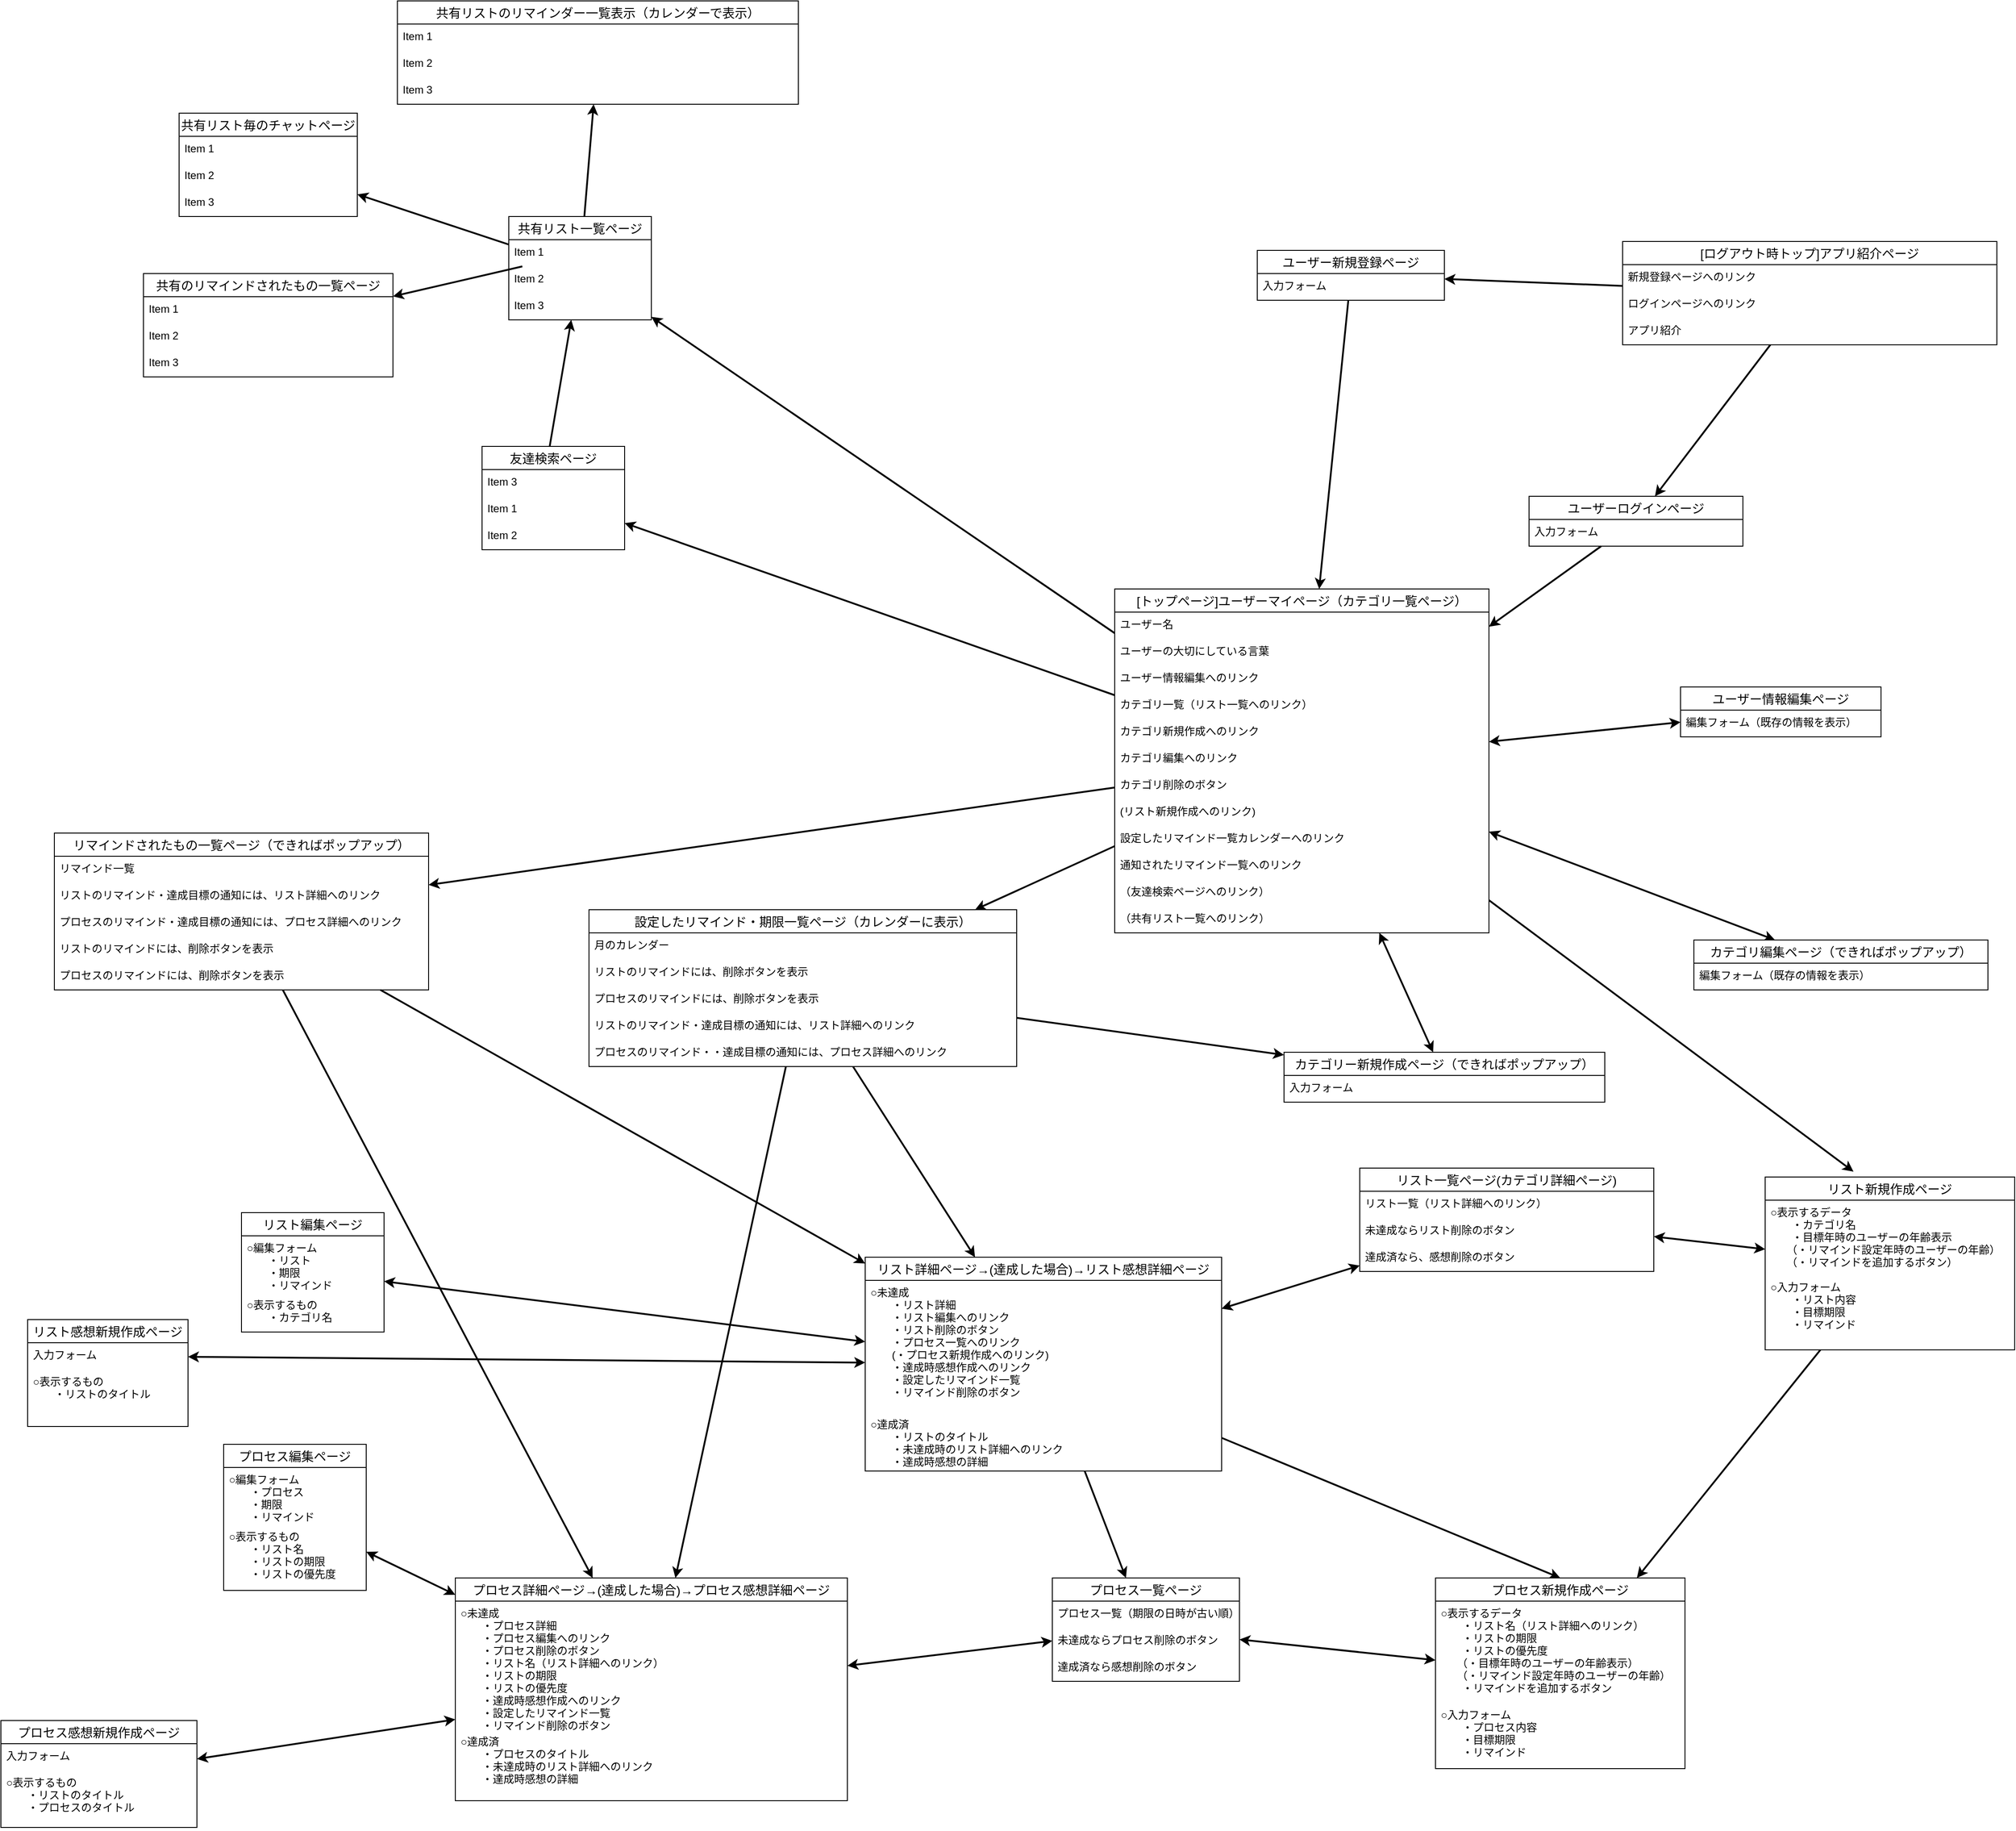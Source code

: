 <mxfile>
    <diagram id="_kTOnReYNGVpNl180QKw" name="ページ1">
        <mxGraphModel dx="2727" dy="3839" grid="1" gridSize="10" guides="1" tooltips="1" connect="1" arrows="1" fold="1" page="1" pageScale="1" pageWidth="827" pageHeight="1169" math="0" shadow="0">
            <root>
                <mxCell id="0"/>
                <mxCell id="1" parent="0"/>
                <mxCell id="183" style="edgeStyle=none;rounded=0;orthogonalLoop=1;jettySize=auto;html=1;startArrow=none;startFill=0;endArrow=classic;endFill=1;strokeWidth=2;exitX=0.453;exitY=0.173;exitDx=0;exitDy=0;exitPerimeter=0;" edge="1" parent="1" source="36" target="40">
                    <mxGeometry relative="1" as="geometry">
                        <mxPoint x="1596.436" y="-498" as="sourcePoint"/>
                    </mxGeometry>
                </mxCell>
                <mxCell id="36" value="友達検索ページ" style="swimlane;fontStyle=0;childLayout=stackLayout;horizontal=1;startSize=26;horizontalStack=0;resizeParent=1;resizeParentMax=0;resizeLast=0;collapsible=1;marginBottom=0;align=center;fontSize=14;" vertex="1" parent="1">
                    <mxGeometry x="1510" y="-460" width="160" height="116" as="geometry"/>
                </mxCell>
                <mxCell id="39" value="Item 3" style="text;strokeColor=none;fillColor=none;spacingLeft=4;spacingRight=4;overflow=hidden;rotatable=0;points=[[0,0.5],[1,0.5]];portConstraint=eastwest;fontSize=12;" vertex="1" parent="36">
                    <mxGeometry y="26" width="160" height="30" as="geometry"/>
                </mxCell>
                <mxCell id="37" value="Item 1" style="text;strokeColor=none;fillColor=none;spacingLeft=4;spacingRight=4;overflow=hidden;rotatable=0;points=[[0,0.5],[1,0.5]];portConstraint=eastwest;fontSize=12;" vertex="1" parent="36">
                    <mxGeometry y="56" width="160" height="30" as="geometry"/>
                </mxCell>
                <mxCell id="38" value="Item 2" style="text;strokeColor=none;fillColor=none;spacingLeft=4;spacingRight=4;overflow=hidden;rotatable=0;points=[[0,0.5],[1,0.5]];portConstraint=eastwest;fontSize=12;" vertex="1" parent="36">
                    <mxGeometry y="86" width="160" height="30" as="geometry"/>
                </mxCell>
                <mxCell id="185" style="edgeStyle=none;rounded=0;orthogonalLoop=1;jettySize=auto;html=1;startArrow=none;startFill=0;endArrow=classic;endFill=1;strokeWidth=2;" edge="1" parent="1" source="40" target="48">
                    <mxGeometry relative="1" as="geometry"/>
                </mxCell>
                <mxCell id="186" style="edgeStyle=none;rounded=0;orthogonalLoop=1;jettySize=auto;html=1;startArrow=none;startFill=0;endArrow=classic;endFill=1;strokeWidth=2;" edge="1" parent="1" source="40" target="44">
                    <mxGeometry relative="1" as="geometry"/>
                </mxCell>
                <mxCell id="40" value="共有リスト一覧ページ" style="swimlane;fontStyle=0;childLayout=stackLayout;horizontal=1;startSize=26;horizontalStack=0;resizeParent=1;resizeParentMax=0;resizeLast=0;collapsible=1;marginBottom=0;align=center;fontSize=14;" vertex="1" parent="1">
                    <mxGeometry x="1540" y="-718" width="160" height="116" as="geometry"/>
                </mxCell>
                <mxCell id="41" value="Item 1" style="text;strokeColor=none;fillColor=none;spacingLeft=4;spacingRight=4;overflow=hidden;rotatable=0;points=[[0,0.5],[1,0.5]];portConstraint=eastwest;fontSize=12;" vertex="1" parent="40">
                    <mxGeometry y="26" width="160" height="30" as="geometry"/>
                </mxCell>
                <mxCell id="42" value="Item 2" style="text;strokeColor=none;fillColor=none;spacingLeft=4;spacingRight=4;overflow=hidden;rotatable=0;points=[[0,0.5],[1,0.5]];portConstraint=eastwest;fontSize=12;" vertex="1" parent="40">
                    <mxGeometry y="56" width="160" height="30" as="geometry"/>
                </mxCell>
                <mxCell id="43" value="Item 3" style="text;strokeColor=none;fillColor=none;spacingLeft=4;spacingRight=4;overflow=hidden;rotatable=0;points=[[0,0.5],[1,0.5]];portConstraint=eastwest;fontSize=12;" vertex="1" parent="40">
                    <mxGeometry y="86" width="160" height="30" as="geometry"/>
                </mxCell>
                <mxCell id="44" value="共有リスト毎のチャットページ" style="swimlane;fontStyle=0;childLayout=stackLayout;horizontal=1;startSize=26;horizontalStack=0;resizeParent=1;resizeParentMax=0;resizeLast=0;collapsible=1;marginBottom=0;align=center;fontSize=14;" vertex="1" parent="1">
                    <mxGeometry x="1170" y="-834" width="200" height="116" as="geometry"/>
                </mxCell>
                <mxCell id="45" value="Item 1" style="text;strokeColor=none;fillColor=none;spacingLeft=4;spacingRight=4;overflow=hidden;rotatable=0;points=[[0,0.5],[1,0.5]];portConstraint=eastwest;fontSize=12;" vertex="1" parent="44">
                    <mxGeometry y="26" width="200" height="30" as="geometry"/>
                </mxCell>
                <mxCell id="46" value="Item 2" style="text;strokeColor=none;fillColor=none;spacingLeft=4;spacingRight=4;overflow=hidden;rotatable=0;points=[[0,0.5],[1,0.5]];portConstraint=eastwest;fontSize=12;" vertex="1" parent="44">
                    <mxGeometry y="56" width="200" height="30" as="geometry"/>
                </mxCell>
                <mxCell id="47" value="Item 3" style="text;strokeColor=none;fillColor=none;spacingLeft=4;spacingRight=4;overflow=hidden;rotatable=0;points=[[0,0.5],[1,0.5]];portConstraint=eastwest;fontSize=12;" vertex="1" parent="44">
                    <mxGeometry y="86" width="200" height="30" as="geometry"/>
                </mxCell>
                <mxCell id="48" value="共有リストのリマインダー一覧表示（カレンダーで表示）" style="swimlane;fontStyle=0;childLayout=stackLayout;horizontal=1;startSize=26;horizontalStack=0;resizeParent=1;resizeParentMax=0;resizeLast=0;collapsible=1;marginBottom=0;align=center;fontSize=14;" vertex="1" parent="1">
                    <mxGeometry x="1415" y="-960" width="450" height="116" as="geometry"/>
                </mxCell>
                <mxCell id="49" value="Item 1" style="text;strokeColor=none;fillColor=none;spacingLeft=4;spacingRight=4;overflow=hidden;rotatable=0;points=[[0,0.5],[1,0.5]];portConstraint=eastwest;fontSize=12;" vertex="1" parent="48">
                    <mxGeometry y="26" width="450" height="30" as="geometry"/>
                </mxCell>
                <mxCell id="50" value="Item 2" style="text;strokeColor=none;fillColor=none;spacingLeft=4;spacingRight=4;overflow=hidden;rotatable=0;points=[[0,0.5],[1,0.5]];portConstraint=eastwest;fontSize=12;" vertex="1" parent="48">
                    <mxGeometry y="56" width="450" height="30" as="geometry"/>
                </mxCell>
                <mxCell id="51" value="Item 3" style="text;strokeColor=none;fillColor=none;spacingLeft=4;spacingRight=4;overflow=hidden;rotatable=0;points=[[0,0.5],[1,0.5]];portConstraint=eastwest;fontSize=12;" vertex="1" parent="48">
                    <mxGeometry y="86" width="450" height="30" as="geometry"/>
                </mxCell>
                <mxCell id="157" style="edgeStyle=none;rounded=0;orthogonalLoop=1;jettySize=auto;html=1;startArrow=classic;startFill=1;endArrow=classic;endFill=1;strokeWidth=2;" edge="1" parent="1" source="52" target="80">
                    <mxGeometry relative="1" as="geometry"/>
                </mxCell>
                <mxCell id="164" style="edgeStyle=none;rounded=0;orthogonalLoop=1;jettySize=auto;html=1;startArrow=classic;startFill=1;endArrow=classic;endFill=1;strokeWidth=2;" edge="1" parent="1" source="52" target="60">
                    <mxGeometry relative="1" as="geometry"/>
                </mxCell>
                <mxCell id="165" style="edgeStyle=none;rounded=0;orthogonalLoop=1;jettySize=auto;html=1;startArrow=classic;startFill=1;endArrow=classic;endFill=1;strokeWidth=2;" edge="1" parent="1" source="52" target="64">
                    <mxGeometry relative="1" as="geometry"/>
                </mxCell>
                <mxCell id="166" style="edgeStyle=none;rounded=0;orthogonalLoop=1;jettySize=auto;html=1;entryX=0.354;entryY=-0.031;entryDx=0;entryDy=0;entryPerimeter=0;startArrow=none;startFill=0;endArrow=classic;endFill=1;strokeWidth=2;" edge="1" parent="1" source="52" target="72">
                    <mxGeometry relative="1" as="geometry"/>
                </mxCell>
                <mxCell id="181" style="edgeStyle=none;rounded=0;orthogonalLoop=1;jettySize=auto;html=1;startArrow=none;startFill=0;endArrow=classic;endFill=1;strokeWidth=2;" edge="1" parent="1" source="52" target="36">
                    <mxGeometry relative="1" as="geometry"/>
                </mxCell>
                <mxCell id="182" style="edgeStyle=none;rounded=0;orthogonalLoop=1;jettySize=auto;html=1;startArrow=none;startFill=0;endArrow=classic;endFill=1;strokeWidth=2;" edge="1" parent="1" source="52" target="40">
                    <mxGeometry relative="1" as="geometry"/>
                </mxCell>
                <mxCell id="52" value="[トップページ]ユーザーマイページ（カテゴリ一覧ページ）" style="swimlane;fontStyle=0;childLayout=stackLayout;horizontal=1;startSize=26;horizontalStack=0;resizeParent=1;resizeParentMax=0;resizeLast=0;collapsible=1;marginBottom=0;align=center;fontSize=14;" vertex="1" parent="1">
                    <mxGeometry x="2220" y="-300" width="420" height="386" as="geometry"/>
                </mxCell>
                <mxCell id="53" value="ユーザー名" style="text;strokeColor=none;fillColor=none;spacingLeft=4;spacingRight=4;overflow=hidden;rotatable=0;points=[[0,0.5],[1,0.5]];portConstraint=eastwest;fontSize=12;" vertex="1" parent="52">
                    <mxGeometry y="26" width="420" height="30" as="geometry"/>
                </mxCell>
                <mxCell id="54" value="ユーザーの大切にしている言葉" style="text;strokeColor=none;fillColor=none;spacingLeft=4;spacingRight=4;overflow=hidden;rotatable=0;points=[[0,0.5],[1,0.5]];portConstraint=eastwest;fontSize=12;" vertex="1" parent="52">
                    <mxGeometry y="56" width="420" height="30" as="geometry"/>
                </mxCell>
                <mxCell id="191" value="ユーザー情報編集へのリンク" style="text;strokeColor=none;fillColor=none;spacingLeft=4;spacingRight=4;overflow=hidden;rotatable=0;points=[[0,0.5],[1,0.5]];portConstraint=eastwest;fontSize=12;" vertex="1" parent="52">
                    <mxGeometry y="86" width="420" height="30" as="geometry"/>
                </mxCell>
                <mxCell id="55" value="カテゴリ一覧（リスト一覧へのリンク）" style="text;strokeColor=none;fillColor=none;spacingLeft=4;spacingRight=4;overflow=hidden;rotatable=0;points=[[0,0.5],[1,0.5]];portConstraint=eastwest;fontSize=12;" vertex="1" parent="52">
                    <mxGeometry y="116" width="420" height="30" as="geometry"/>
                </mxCell>
                <mxCell id="187" value="カテゴリ新規作成へのリンク" style="text;strokeColor=none;fillColor=none;spacingLeft=4;spacingRight=4;overflow=hidden;rotatable=0;points=[[0,0.5],[1,0.5]];portConstraint=eastwest;fontSize=12;" vertex="1" parent="52">
                    <mxGeometry y="146" width="420" height="30" as="geometry"/>
                </mxCell>
                <mxCell id="189" value="カテゴリ編集へのリンク" style="text;strokeColor=none;fillColor=none;spacingLeft=4;spacingRight=4;overflow=hidden;rotatable=0;points=[[0,0.5],[1,0.5]];portConstraint=eastwest;fontSize=12;" vertex="1" parent="52">
                    <mxGeometry y="176" width="420" height="30" as="geometry"/>
                </mxCell>
                <mxCell id="196" value="カテゴリ削除のボタン" style="text;strokeColor=none;fillColor=none;spacingLeft=4;spacingRight=4;overflow=hidden;rotatable=0;points=[[0,0.5],[1,0.5]];portConstraint=eastwest;fontSize=12;" vertex="1" parent="52">
                    <mxGeometry y="206" width="420" height="30" as="geometry"/>
                </mxCell>
                <mxCell id="190" value="(リスト新規作成へのリンク)" style="text;strokeColor=none;fillColor=none;spacingLeft=4;spacingRight=4;overflow=hidden;rotatable=0;points=[[0,0.5],[1,0.5]];portConstraint=eastwest;fontSize=12;" vertex="1" parent="52">
                    <mxGeometry y="236" width="420" height="30" as="geometry"/>
                </mxCell>
                <mxCell id="193" value="設定したリマインド一覧カレンダーへのリンク" style="text;strokeColor=none;fillColor=none;spacingLeft=4;spacingRight=4;overflow=hidden;rotatable=0;points=[[0,0.5],[1,0.5]];portConstraint=eastwest;fontSize=12;" vertex="1" parent="52">
                    <mxGeometry y="266" width="420" height="30" as="geometry"/>
                </mxCell>
                <mxCell id="192" value="通知されたリマインド一覧へのリンク" style="text;strokeColor=none;fillColor=none;spacingLeft=4;spacingRight=4;overflow=hidden;rotatable=0;points=[[0,0.5],[1,0.5]];portConstraint=eastwest;fontSize=12;" vertex="1" parent="52">
                    <mxGeometry y="296" width="420" height="30" as="geometry"/>
                </mxCell>
                <mxCell id="194" value="（友達検索ページへのリンク）" style="text;strokeColor=none;fillColor=none;spacingLeft=4;spacingRight=4;overflow=hidden;rotatable=0;points=[[0,0.5],[1,0.5]];portConstraint=eastwest;fontSize=12;" vertex="1" parent="52">
                    <mxGeometry y="326" width="420" height="30" as="geometry"/>
                </mxCell>
                <mxCell id="195" value="（共有リスト一覧へのリンク）" style="text;strokeColor=none;fillColor=none;spacingLeft=4;spacingRight=4;overflow=hidden;rotatable=0;points=[[0,0.5],[1,0.5]];portConstraint=eastwest;fontSize=12;" vertex="1" parent="52">
                    <mxGeometry y="356" width="420" height="30" as="geometry"/>
                </mxCell>
                <mxCell id="56" value="リスト編集ページ" style="swimlane;fontStyle=0;childLayout=stackLayout;horizontal=1;startSize=26;horizontalStack=0;resizeParent=1;resizeParentMax=0;resizeLast=0;collapsible=1;marginBottom=0;align=center;fontSize=14;" vertex="1" parent="1">
                    <mxGeometry x="1240" y="400" width="160" height="134" as="geometry"/>
                </mxCell>
                <mxCell id="57" value="○編集フォーム&#10;　　・リスト&#10;　　・期限&#10;　　・リマインド" style="text;strokeColor=none;fillColor=none;spacingLeft=4;spacingRight=4;overflow=hidden;rotatable=0;points=[[0,0.5],[1,0.5]];portConstraint=eastwest;fontSize=12;" vertex="1" parent="56">
                    <mxGeometry y="26" width="160" height="64" as="geometry"/>
                </mxCell>
                <mxCell id="217" value="○表示するもの&#10;　　・カテゴリ名" style="text;strokeColor=none;fillColor=none;spacingLeft=4;spacingRight=4;overflow=hidden;rotatable=0;points=[[0,0.5],[1,0.5]];portConstraint=eastwest;fontSize=12;" vertex="1" parent="56">
                    <mxGeometry y="90" width="160" height="44" as="geometry"/>
                </mxCell>
                <mxCell id="60" value="カテゴリー新規作成ページ（できればポップアップ）" style="swimlane;fontStyle=0;childLayout=stackLayout;horizontal=1;startSize=26;horizontalStack=0;resizeParent=1;resizeParentMax=0;resizeLast=0;collapsible=1;marginBottom=0;align=center;fontSize=14;" vertex="1" parent="1">
                    <mxGeometry x="2410" y="220" width="360" height="56" as="geometry"/>
                </mxCell>
                <mxCell id="61" value="入力フォーム" style="text;strokeColor=none;fillColor=none;spacingLeft=4;spacingRight=4;overflow=hidden;rotatable=0;points=[[0,0.5],[1,0.5]];portConstraint=eastwest;fontSize=12;" vertex="1" parent="60">
                    <mxGeometry y="26" width="360" height="30" as="geometry"/>
                </mxCell>
                <mxCell id="64" value="カテゴリ編集ページ（できればポップアップ）" style="swimlane;fontStyle=0;childLayout=stackLayout;horizontal=1;startSize=26;horizontalStack=0;resizeParent=1;resizeParentMax=0;resizeLast=0;collapsible=1;marginBottom=0;align=center;fontSize=14;" vertex="1" parent="1">
                    <mxGeometry x="2870" y="94" width="330" height="56" as="geometry"/>
                </mxCell>
                <mxCell id="65" value="編集フォーム（既存の情報を表示）" style="text;strokeColor=none;fillColor=none;spacingLeft=4;spacingRight=4;overflow=hidden;rotatable=0;points=[[0,0.5],[1,0.5]];portConstraint=eastwest;fontSize=12;" vertex="1" parent="64">
                    <mxGeometry y="26" width="330" height="30" as="geometry"/>
                </mxCell>
                <mxCell id="169" style="edgeStyle=none;rounded=0;orthogonalLoop=1;jettySize=auto;html=1;startArrow=classic;startFill=1;endArrow=classic;endFill=1;strokeWidth=2;" edge="1" parent="1" source="68" target="56">
                    <mxGeometry relative="1" as="geometry"/>
                </mxCell>
                <mxCell id="171" style="edgeStyle=none;rounded=0;orthogonalLoop=1;jettySize=auto;html=1;startArrow=classic;startFill=1;endArrow=classic;endFill=1;strokeWidth=2;" edge="1" parent="1" source="68" target="135">
                    <mxGeometry relative="1" as="geometry"/>
                </mxCell>
                <mxCell id="173" style="edgeStyle=none;rounded=0;orthogonalLoop=1;jettySize=auto;html=1;startArrow=none;startFill=0;endArrow=classic;endFill=1;strokeWidth=2;" edge="1" parent="1" source="68" target="113">
                    <mxGeometry relative="1" as="geometry"/>
                </mxCell>
                <mxCell id="175" style="edgeStyle=none;rounded=0;orthogonalLoop=1;jettySize=auto;html=1;entryX=0.5;entryY=0;entryDx=0;entryDy=0;startArrow=none;startFill=0;endArrow=classic;endFill=1;strokeWidth=2;" edge="1" parent="1" source="68" target="93">
                    <mxGeometry relative="1" as="geometry"/>
                </mxCell>
                <mxCell id="68" value="リスト詳細ページ→(達成した場合)→リスト感想詳細ページ" style="swimlane;fontStyle=0;childLayout=stackLayout;horizontal=1;startSize=26;horizontalStack=0;resizeParent=1;resizeParentMax=0;resizeLast=0;collapsible=1;marginBottom=0;align=center;fontSize=14;" vertex="1" parent="1">
                    <mxGeometry x="1940" y="450" width="400" height="240" as="geometry"/>
                </mxCell>
                <mxCell id="69" value="○未達成&#10;　　・リスト詳細&#10;　　・リスト編集へのリンク&#10;　　・リスト削除のボタン&#10;　　・プロセス一覧へのリンク&#10;　　(・プロセス新規作成へのリンク)&#10;　　・達成時感想作成へのリンク&#10;　　・設定したリマインド一覧&#10;　　・リマインド削除のボタン" style="text;strokeColor=none;fillColor=none;spacingLeft=4;spacingRight=4;overflow=hidden;rotatable=0;points=[[0,0.5],[1,0.5]];portConstraint=eastwest;fontSize=12;" vertex="1" parent="68">
                    <mxGeometry y="26" width="400" height="134" as="geometry"/>
                </mxCell>
                <mxCell id="70" value="&#10;○達成済&#10;　　・リストのタイトル&#10;　　・未達成時のリスト詳細へのリンク&#10;　　・達成時感想の詳細" style="text;strokeColor=none;fillColor=none;spacingLeft=4;spacingRight=4;overflow=hidden;rotatable=0;points=[[0,0.5],[1,0.5]];portConstraint=eastwest;fontSize=12;" vertex="1" parent="68">
                    <mxGeometry y="160" width="400" height="80" as="geometry"/>
                </mxCell>
                <mxCell id="178" style="edgeStyle=none;rounded=0;orthogonalLoop=1;jettySize=auto;html=1;startArrow=none;startFill=0;endArrow=classic;endFill=1;strokeWidth=2;" edge="1" parent="1" source="72" target="93">
                    <mxGeometry relative="1" as="geometry"/>
                </mxCell>
                <mxCell id="72" value="リスト新規作成ページ" style="swimlane;fontStyle=0;childLayout=stackLayout;horizontal=1;startSize=26;horizontalStack=0;resizeParent=1;resizeParentMax=0;resizeLast=0;collapsible=1;marginBottom=0;align=center;fontSize=14;" vertex="1" parent="1">
                    <mxGeometry x="2950" y="360" width="280" height="194" as="geometry"/>
                </mxCell>
                <mxCell id="73" value="○表示するデータ&#10;　　・カテゴリ名&#10;　　・目標年時のユーザーの年齢表示&#10;　　（・リマインド設定年時のユーザーの年齢）&#10;　　（・リマインドを追加するボタン）" style="text;strokeColor=none;fillColor=none;spacingLeft=4;spacingRight=4;overflow=hidden;rotatable=0;points=[[0,0.5],[1,0.5]];portConstraint=eastwest;fontSize=12;" vertex="1" parent="72">
                    <mxGeometry y="26" width="280" height="84" as="geometry"/>
                </mxCell>
                <mxCell id="198" value="○入力フォーム&#10;　　・リスト内容&#10;　　・目標期限&#10;　　・リマインド" style="text;strokeColor=none;fillColor=none;spacingLeft=4;spacingRight=4;overflow=hidden;rotatable=0;points=[[0,0.5],[1,0.5]];portConstraint=eastwest;fontSize=12;" vertex="1" parent="72">
                    <mxGeometry y="110" width="280" height="84" as="geometry"/>
                </mxCell>
                <mxCell id="168" style="edgeStyle=none;rounded=0;orthogonalLoop=1;jettySize=auto;html=1;startArrow=classic;startFill=1;endArrow=classic;endFill=1;strokeWidth=2;" edge="1" parent="1" source="76" target="72">
                    <mxGeometry relative="1" as="geometry"/>
                </mxCell>
                <mxCell id="170" style="edgeStyle=none;rounded=0;orthogonalLoop=1;jettySize=auto;html=1;startArrow=classic;startFill=1;endArrow=classic;endFill=1;strokeWidth=2;" edge="1" parent="1" source="76" target="68">
                    <mxGeometry relative="1" as="geometry"/>
                </mxCell>
                <mxCell id="76" value="リスト一覧ページ(カテゴリ詳細ページ)" style="swimlane;fontStyle=0;childLayout=stackLayout;horizontal=1;startSize=26;horizontalStack=0;resizeParent=1;resizeParentMax=0;resizeLast=0;collapsible=1;marginBottom=0;align=center;fontSize=14;" vertex="1" parent="1">
                    <mxGeometry x="2495" y="350" width="330" height="116" as="geometry"/>
                </mxCell>
                <mxCell id="77" value="リスト一覧（リスト詳細へのリンク）" style="text;strokeColor=none;fillColor=none;spacingLeft=4;spacingRight=4;overflow=hidden;rotatable=0;points=[[0,0.5],[1,0.5]];portConstraint=eastwest;fontSize=12;" vertex="1" parent="76">
                    <mxGeometry y="26" width="330" height="30" as="geometry"/>
                </mxCell>
                <mxCell id="214" value="未達成ならリスト削除のボタン" style="text;strokeColor=none;fillColor=none;spacingLeft=4;spacingRight=4;overflow=hidden;rotatable=0;points=[[0,0.5],[1,0.5]];portConstraint=eastwest;fontSize=12;" vertex="1" parent="76">
                    <mxGeometry y="56" width="330" height="30" as="geometry"/>
                </mxCell>
                <mxCell id="203" value="達成済なら、感想削除のボタン" style="text;strokeColor=none;fillColor=none;spacingLeft=4;spacingRight=4;overflow=hidden;rotatable=0;points=[[0,0.5],[1,0.5]];portConstraint=eastwest;fontSize=12;" vertex="1" parent="76">
                    <mxGeometry y="86" width="330" height="30" as="geometry"/>
                </mxCell>
                <mxCell id="80" value="ユーザー情報編集ページ" style="swimlane;fontStyle=0;childLayout=stackLayout;horizontal=1;startSize=26;horizontalStack=0;resizeParent=1;resizeParentMax=0;resizeLast=0;collapsible=1;marginBottom=0;align=center;fontSize=14;" vertex="1" parent="1">
                    <mxGeometry x="2855" y="-190" width="225" height="56" as="geometry"/>
                </mxCell>
                <mxCell id="81" value="編集フォーム（既存の情報を表示）" style="text;strokeColor=none;fillColor=none;spacingLeft=4;spacingRight=4;overflow=hidden;rotatable=0;points=[[0,0.5],[1,0.5]];portConstraint=eastwest;fontSize=12;" vertex="1" parent="80">
                    <mxGeometry y="26" width="225" height="30" as="geometry"/>
                </mxCell>
                <mxCell id="156" style="edgeStyle=none;rounded=0;orthogonalLoop=1;jettySize=auto;html=1;startArrow=none;startFill=0;endArrow=classic;endFill=1;strokeWidth=2;" edge="1" parent="1" source="84" target="52">
                    <mxGeometry relative="1" as="geometry"/>
                </mxCell>
                <mxCell id="84" value="ユーザーログインページ" style="swimlane;fontStyle=0;childLayout=stackLayout;horizontal=1;startSize=26;horizontalStack=0;resizeParent=1;resizeParentMax=0;resizeLast=0;collapsible=1;marginBottom=0;align=center;fontSize=14;" vertex="1" parent="1">
                    <mxGeometry x="2685" y="-404" width="240" height="56" as="geometry"/>
                </mxCell>
                <mxCell id="85" value="入力フォーム" style="text;strokeColor=none;fillColor=none;spacingLeft=4;spacingRight=4;overflow=hidden;rotatable=0;points=[[0,0.5],[1,0.5]];portConstraint=eastwest;fontSize=12;" vertex="1" parent="84">
                    <mxGeometry y="26" width="240" height="30" as="geometry"/>
                </mxCell>
                <mxCell id="154" style="edgeStyle=none;rounded=0;orthogonalLoop=1;jettySize=auto;html=1;startArrow=none;startFill=0;endArrow=classic;endFill=1;strokeWidth=2;" edge="1" parent="1" source="88" target="52">
                    <mxGeometry relative="1" as="geometry"/>
                </mxCell>
                <mxCell id="88" value="ユーザー新規登録ページ" style="swimlane;fontStyle=0;childLayout=stackLayout;horizontal=1;startSize=26;horizontalStack=0;resizeParent=1;resizeParentMax=0;resizeLast=0;collapsible=1;marginBottom=0;align=center;fontSize=14;" vertex="1" parent="1">
                    <mxGeometry x="2380" y="-680" width="210" height="56" as="geometry"/>
                </mxCell>
                <mxCell id="89" value="入力フォーム" style="text;strokeColor=none;fillColor=none;spacingLeft=4;spacingRight=4;overflow=hidden;rotatable=0;points=[[0,0.5],[1,0.5]];portConstraint=eastwest;fontSize=12;" vertex="1" parent="88">
                    <mxGeometry y="26" width="210" height="30" as="geometry"/>
                </mxCell>
                <mxCell id="93" value="プロセス新規作成ページ" style="swimlane;fontStyle=0;childLayout=stackLayout;horizontal=1;startSize=26;horizontalStack=0;resizeParent=1;resizeParentMax=0;resizeLast=0;collapsible=1;marginBottom=0;align=center;fontSize=14;" vertex="1" parent="1">
                    <mxGeometry x="2580" y="810" width="280" height="214" as="geometry"/>
                </mxCell>
                <mxCell id="94" value="○表示するデータ&#10;　　・リスト名（リスト詳細へのリンク）&#10;　　・リストの期限&#10;　　・リストの優先度&#10;　　（・目標年時のユーザーの年齢表示）&#10;　　（・リマインド設定年時のユーザーの年齢）&#10;　　・リマインドを追加するボタン" style="text;strokeColor=none;fillColor=none;spacingLeft=4;spacingRight=4;overflow=hidden;rotatable=0;points=[[0,0.5],[1,0.5]];portConstraint=eastwest;fontSize=12;" vertex="1" parent="93">
                    <mxGeometry y="26" width="280" height="114" as="geometry"/>
                </mxCell>
                <mxCell id="197" value="○入力フォーム&#10;　　・プロセス内容&#10;　　・目標期限&#10;　　・リマインド" style="text;strokeColor=none;fillColor=none;spacingLeft=4;spacingRight=4;overflow=hidden;rotatable=0;points=[[0,0.5],[1,0.5]];portConstraint=eastwest;fontSize=12;" vertex="1" parent="93">
                    <mxGeometry y="140" width="280" height="74" as="geometry"/>
                </mxCell>
                <mxCell id="150" style="rounded=0;orthogonalLoop=1;jettySize=auto;html=1;strokeWidth=2;startArrow=classic;startFill=1;endArrow=none;endFill=0;" edge="1" parent="1" source="97" target="52">
                    <mxGeometry relative="1" as="geometry">
                        <mxPoint x="2522" y="-120" as="targetPoint"/>
                    </mxGeometry>
                </mxCell>
                <mxCell id="162" style="edgeStyle=none;rounded=0;orthogonalLoop=1;jettySize=auto;html=1;startArrow=none;startFill=0;endArrow=classic;endFill=1;strokeWidth=2;" edge="1" parent="1" source="97" target="117">
                    <mxGeometry relative="1" as="geometry"/>
                </mxCell>
                <mxCell id="163" style="edgeStyle=none;rounded=0;orthogonalLoop=1;jettySize=auto;html=1;startArrow=none;startFill=0;endArrow=classic;endFill=1;strokeWidth=2;" edge="1" parent="1" source="97" target="68">
                    <mxGeometry relative="1" as="geometry"/>
                </mxCell>
                <mxCell id="97" value="リマインドされたもの一覧ページ（できればポップアップ）" style="swimlane;fontStyle=0;childLayout=stackLayout;horizontal=1;startSize=26;horizontalStack=0;resizeParent=1;resizeParentMax=0;resizeLast=0;collapsible=1;marginBottom=0;align=center;fontSize=14;" vertex="1" parent="1">
                    <mxGeometry x="1030" y="-26" width="420" height="176" as="geometry"/>
                </mxCell>
                <mxCell id="98" value="リマインド一覧" style="text;strokeColor=none;fillColor=none;spacingLeft=4;spacingRight=4;overflow=hidden;rotatable=0;points=[[0,0.5],[1,0.5]];portConstraint=eastwest;fontSize=12;" vertex="1" parent="97">
                    <mxGeometry y="26" width="420" height="30" as="geometry"/>
                </mxCell>
                <mxCell id="99" value="リストのリマインド・達成目標の通知には、リスト詳細へのリンク" style="text;strokeColor=none;fillColor=none;spacingLeft=4;spacingRight=4;overflow=hidden;rotatable=0;points=[[0,0.5],[1,0.5]];portConstraint=eastwest;fontSize=12;" vertex="1" parent="97">
                    <mxGeometry y="56" width="420" height="30" as="geometry"/>
                </mxCell>
                <mxCell id="100" value="プロセスのリマインド・達成目標の通知には、プロセス詳細へのリンク" style="text;strokeColor=none;fillColor=none;spacingLeft=4;spacingRight=4;overflow=hidden;rotatable=0;points=[[0,0.5],[1,0.5]];portConstraint=eastwest;fontSize=12;" vertex="1" parent="97">
                    <mxGeometry y="86" width="420" height="30" as="geometry"/>
                </mxCell>
                <mxCell id="204" value="リストのリマインドには、削除ボタンを表示" style="text;strokeColor=none;fillColor=none;spacingLeft=4;spacingRight=4;overflow=hidden;rotatable=0;points=[[0,0.5],[1,0.5]];portConstraint=eastwest;fontSize=12;" vertex="1" parent="97">
                    <mxGeometry y="116" width="420" height="30" as="geometry"/>
                </mxCell>
                <mxCell id="212" value="プロセスのリマインドには、削除ボタンを表示" style="text;strokeColor=none;fillColor=none;spacingLeft=4;spacingRight=4;overflow=hidden;rotatable=0;points=[[0,0.5],[1,0.5]];portConstraint=eastwest;fontSize=12;" vertex="1" parent="97">
                    <mxGeometry y="146" width="420" height="30" as="geometry"/>
                </mxCell>
                <mxCell id="158" style="edgeStyle=none;rounded=0;orthogonalLoop=1;jettySize=auto;html=1;startArrow=classic;startFill=1;endArrow=none;endFill=0;strokeWidth=2;" edge="1" parent="1" source="105" target="52">
                    <mxGeometry relative="1" as="geometry"/>
                </mxCell>
                <mxCell id="161" style="edgeStyle=none;rounded=0;orthogonalLoop=1;jettySize=auto;html=1;startArrow=none;startFill=0;endArrow=classic;endFill=1;strokeWidth=2;" edge="1" parent="1" source="105" target="117">
                    <mxGeometry relative="1" as="geometry"/>
                </mxCell>
                <mxCell id="105" value="設定したリマインド・期限一覧ページ（カレンダーに表示）" style="swimlane;fontStyle=0;childLayout=stackLayout;horizontal=1;startSize=26;horizontalStack=0;resizeParent=1;resizeParentMax=0;resizeLast=0;collapsible=1;marginBottom=0;align=center;fontSize=14;" vertex="1" parent="1">
                    <mxGeometry x="1630" y="60" width="480" height="176" as="geometry"/>
                </mxCell>
                <mxCell id="210" value="月のカレンダー" style="text;strokeColor=none;fillColor=none;spacingLeft=4;spacingRight=4;overflow=hidden;rotatable=0;points=[[0,0.5],[1,0.5]];portConstraint=eastwest;fontSize=12;" vertex="1" parent="105">
                    <mxGeometry y="26" width="480" height="30" as="geometry"/>
                </mxCell>
                <mxCell id="211" value="リストのリマインドには、削除ボタンを表示" style="text;strokeColor=none;fillColor=none;spacingLeft=4;spacingRight=4;overflow=hidden;rotatable=0;points=[[0,0.5],[1,0.5]];portConstraint=eastwest;fontSize=12;" vertex="1" parent="105">
                    <mxGeometry y="56" width="480" height="30" as="geometry"/>
                </mxCell>
                <mxCell id="106" value="プロセスのリマインドには、削除ボタンを表示" style="text;strokeColor=none;fillColor=none;spacingLeft=4;spacingRight=4;overflow=hidden;rotatable=0;points=[[0,0.5],[1,0.5]];portConstraint=eastwest;fontSize=12;" vertex="1" parent="105">
                    <mxGeometry y="86" width="480" height="30" as="geometry"/>
                </mxCell>
                <mxCell id="107" value="リストのリマインド・達成目標の通知には、リスト詳細へのリンク" style="text;strokeColor=none;fillColor=none;spacingLeft=4;spacingRight=4;overflow=hidden;rotatable=0;points=[[0,0.5],[1,0.5]];portConstraint=eastwest;fontSize=12;" vertex="1" parent="105">
                    <mxGeometry y="116" width="480" height="30" as="geometry"/>
                </mxCell>
                <mxCell id="108" value="プロセスのリマインド・・達成目標の通知には、プロセス詳細へのリンク" style="text;strokeColor=none;fillColor=none;spacingLeft=4;spacingRight=4;overflow=hidden;rotatable=0;points=[[0,0.5],[1,0.5]];portConstraint=eastwest;fontSize=12;" vertex="1" parent="105">
                    <mxGeometry y="146" width="480" height="30" as="geometry"/>
                </mxCell>
                <mxCell id="109" value="プロセス編集ページ" style="swimlane;fontStyle=0;childLayout=stackLayout;horizontal=1;startSize=26;horizontalStack=0;resizeParent=1;resizeParentMax=0;resizeLast=0;collapsible=1;marginBottom=0;align=center;fontSize=14;" vertex="1" parent="1">
                    <mxGeometry x="1220" y="660" width="160" height="164" as="geometry"/>
                </mxCell>
                <mxCell id="110" value="○編集フォーム&#10;　　・プロセス&#10;　　・期限&#10;　　・リマインド" style="text;strokeColor=none;fillColor=none;spacingLeft=4;spacingRight=4;overflow=hidden;rotatable=0;points=[[0,0.5],[1,0.5]];portConstraint=eastwest;fontSize=12;" vertex="1" parent="109">
                    <mxGeometry y="26" width="160" height="64" as="geometry"/>
                </mxCell>
                <mxCell id="216" value="○表示するもの&#10;　　・リスト名&#10;　　・リストの期限&#10;　　・リストの優先度" style="text;strokeColor=none;fillColor=none;spacingLeft=4;spacingRight=4;overflow=hidden;rotatable=0;points=[[0,0.5],[1,0.5]];portConstraint=eastwest;fontSize=12;" vertex="1" parent="109">
                    <mxGeometry y="90" width="160" height="74" as="geometry"/>
                </mxCell>
                <mxCell id="174" style="edgeStyle=none;rounded=0;orthogonalLoop=1;jettySize=auto;html=1;startArrow=classic;startFill=1;endArrow=classic;endFill=1;strokeWidth=2;" edge="1" parent="1" source="113" target="93">
                    <mxGeometry relative="1" as="geometry"/>
                </mxCell>
                <mxCell id="177" style="edgeStyle=none;rounded=0;orthogonalLoop=1;jettySize=auto;html=1;startArrow=classic;startFill=1;endArrow=classic;endFill=1;strokeWidth=2;" edge="1" parent="1" source="113" target="117">
                    <mxGeometry relative="1" as="geometry"/>
                </mxCell>
                <mxCell id="113" value="プロセス一覧ページ" style="swimlane;fontStyle=0;childLayout=stackLayout;horizontal=1;startSize=26;horizontalStack=0;resizeParent=1;resizeParentMax=0;resizeLast=0;collapsible=1;marginBottom=0;align=center;fontSize=14;" vertex="1" parent="1">
                    <mxGeometry x="2150" y="810" width="210" height="116" as="geometry"/>
                </mxCell>
                <mxCell id="114" value="プロセス一覧（期限の日時が古い順）" style="text;strokeColor=none;fillColor=none;spacingLeft=4;spacingRight=4;overflow=hidden;rotatable=0;points=[[0,0.5],[1,0.5]];portConstraint=eastwest;fontSize=12;" vertex="1" parent="113">
                    <mxGeometry y="26" width="210" height="30" as="geometry"/>
                </mxCell>
                <mxCell id="213" value="未達成ならプロセス削除のボタン" style="text;strokeColor=none;fillColor=none;spacingLeft=4;spacingRight=4;overflow=hidden;rotatable=0;points=[[0,0.5],[1,0.5]];portConstraint=eastwest;fontSize=12;" vertex="1" parent="113">
                    <mxGeometry y="56" width="210" height="30" as="geometry"/>
                </mxCell>
                <mxCell id="215" value="達成済なら感想削除のボタン" style="text;strokeColor=none;fillColor=none;spacingLeft=4;spacingRight=4;overflow=hidden;rotatable=0;points=[[0,0.5],[1,0.5]];portConstraint=eastwest;fontSize=12;" vertex="1" parent="113">
                    <mxGeometry y="86" width="210" height="30" as="geometry"/>
                </mxCell>
                <mxCell id="172" style="edgeStyle=none;rounded=0;orthogonalLoop=1;jettySize=auto;html=1;startArrow=classic;startFill=1;endArrow=classic;endFill=1;strokeWidth=2;" edge="1" parent="1" source="117" target="138">
                    <mxGeometry relative="1" as="geometry"/>
                </mxCell>
                <mxCell id="176" style="edgeStyle=none;rounded=0;orthogonalLoop=1;jettySize=auto;html=1;startArrow=classic;startFill=1;endArrow=classic;endFill=1;strokeWidth=2;" edge="1" parent="1" source="117" target="109">
                    <mxGeometry relative="1" as="geometry"/>
                </mxCell>
                <mxCell id="117" value="プロセス詳細ページ→(達成した場合)→プロセス感想詳細ページ" style="swimlane;fontStyle=0;childLayout=stackLayout;horizontal=1;startSize=26;horizontalStack=0;resizeParent=1;resizeParentMax=0;resizeLast=0;collapsible=1;marginBottom=0;align=center;fontSize=14;" vertex="1" parent="1">
                    <mxGeometry x="1480" y="810" width="440" height="250" as="geometry"/>
                </mxCell>
                <mxCell id="118" value="○未達成&#10;　　・プロセス詳細&#10;　　・プロセス編集へのリンク&#10;　　・プロセス削除のボタン&#10;　　・リスト名（リスト詳細へのリンク）&#10;　　・リストの期限&#10;　　・リストの優先度&#10;　　・達成時感想作成へのリンク&#10;　　・設定したリマインド一覧&#10;　　・リマインド削除のボタン" style="text;strokeColor=none;fillColor=none;spacingLeft=4;spacingRight=4;overflow=hidden;rotatable=0;points=[[0,0.5],[1,0.5]];portConstraint=eastwest;fontSize=12;" vertex="1" parent="117">
                    <mxGeometry y="26" width="440" height="144" as="geometry"/>
                </mxCell>
                <mxCell id="202" value="○達成済&#10;　　・プロセスのタイトル&#10;　　・未達成時のリスト詳細へのリンク&#10;　　・達成時感想の詳細" style="text;strokeColor=none;fillColor=none;spacingLeft=4;spacingRight=4;overflow=hidden;rotatable=0;points=[[0,0.5],[1,0.5]];portConstraint=eastwest;fontSize=12;" vertex="1" parent="117">
                    <mxGeometry y="170" width="440" height="80" as="geometry"/>
                </mxCell>
                <mxCell id="134" value="リスト感想新規作成ページ" style="swimlane;fontStyle=0;childLayout=stackLayout;horizontal=1;startSize=26;horizontalStack=0;resizeParent=1;resizeParentMax=0;resizeLast=0;collapsible=1;marginBottom=0;align=center;fontSize=14;" vertex="1" parent="1">
                    <mxGeometry x="1000" y="520" width="180" height="120" as="geometry"/>
                </mxCell>
                <mxCell id="135" value="入力フォーム" style="text;strokeColor=none;fillColor=none;spacingLeft=4;spacingRight=4;overflow=hidden;rotatable=0;points=[[0,0.5],[1,0.5]];portConstraint=eastwest;fontSize=12;" vertex="1" parent="134">
                    <mxGeometry y="26" width="180" height="30" as="geometry"/>
                </mxCell>
                <mxCell id="136" value="○表示するもの&#10;　　・リストのタイトル" style="text;strokeColor=none;fillColor=none;spacingLeft=4;spacingRight=4;overflow=hidden;rotatable=0;points=[[0,0.5],[1,0.5]];portConstraint=eastwest;fontSize=12;" vertex="1" parent="134">
                    <mxGeometry y="56" width="180" height="64" as="geometry"/>
                </mxCell>
                <mxCell id="138" value="プロセス感想新規作成ページ" style="swimlane;fontStyle=0;childLayout=stackLayout;horizontal=1;startSize=26;horizontalStack=0;resizeParent=1;resizeParentMax=0;resizeLast=0;collapsible=1;marginBottom=0;align=center;fontSize=14;" vertex="1" parent="1">
                    <mxGeometry x="970" y="970" width="220" height="120" as="geometry"/>
                </mxCell>
                <mxCell id="139" value="入力フォーム" style="text;strokeColor=none;fillColor=none;spacingLeft=4;spacingRight=4;overflow=hidden;rotatable=0;points=[[0,0.5],[1,0.5]];portConstraint=eastwest;fontSize=12;" vertex="1" parent="138">
                    <mxGeometry y="26" width="220" height="30" as="geometry"/>
                </mxCell>
                <mxCell id="140" value="○表示するもの&#10;　　・リストのタイトル&#10;　　・プロセスのタイトル" style="text;strokeColor=none;fillColor=none;spacingLeft=4;spacingRight=4;overflow=hidden;rotatable=0;points=[[0,0.5],[1,0.5]];portConstraint=eastwest;fontSize=12;" vertex="1" parent="138">
                    <mxGeometry y="56" width="220" height="64" as="geometry"/>
                </mxCell>
                <mxCell id="151" style="edgeStyle=none;rounded=0;orthogonalLoop=1;jettySize=auto;html=1;startArrow=none;startFill=0;endArrow=classic;endFill=1;strokeWidth=2;" edge="1" parent="1" source="142" target="88">
                    <mxGeometry relative="1" as="geometry"/>
                </mxCell>
                <mxCell id="153" style="edgeStyle=none;rounded=0;orthogonalLoop=1;jettySize=auto;html=1;startArrow=none;startFill=0;endArrow=classic;endFill=1;strokeWidth=2;" edge="1" parent="1" source="142" target="84">
                    <mxGeometry relative="1" as="geometry"/>
                </mxCell>
                <mxCell id="142" value="[ログアウト時トップ]アプリ紹介ページ" style="swimlane;fontStyle=0;childLayout=stackLayout;horizontal=1;startSize=26;horizontalStack=0;resizeParent=1;resizeParentMax=0;resizeLast=0;collapsible=1;marginBottom=0;align=center;fontSize=14;" vertex="1" parent="1">
                    <mxGeometry x="2790" y="-690" width="420" height="116" as="geometry"/>
                </mxCell>
                <mxCell id="143" value="新規登録ページへのリンク" style="text;strokeColor=none;fillColor=none;spacingLeft=4;spacingRight=4;overflow=hidden;rotatable=0;points=[[0,0.5],[1,0.5]];portConstraint=eastwest;fontSize=12;" vertex="1" parent="142">
                    <mxGeometry y="26" width="420" height="30" as="geometry"/>
                </mxCell>
                <mxCell id="144" value="ログインページへのリンク" style="text;strokeColor=none;fillColor=none;spacingLeft=4;spacingRight=4;overflow=hidden;rotatable=0;points=[[0,0.5],[1,0.5]];portConstraint=eastwest;fontSize=12;" vertex="1" parent="142">
                    <mxGeometry y="56" width="420" height="30" as="geometry"/>
                </mxCell>
                <mxCell id="145" value="アプリ紹介" style="text;strokeColor=none;fillColor=none;spacingLeft=4;spacingRight=4;overflow=hidden;rotatable=0;points=[[0,0.5],[1,0.5]];portConstraint=eastwest;fontSize=12;" vertex="1" parent="142">
                    <mxGeometry y="86" width="420" height="30" as="geometry"/>
                </mxCell>
                <mxCell id="146" value="共有のリマインドされたもの一覧ページ" style="swimlane;fontStyle=0;childLayout=stackLayout;horizontal=1;startSize=26;horizontalStack=0;resizeParent=1;resizeParentMax=0;resizeLast=0;collapsible=1;marginBottom=0;align=center;fontSize=14;" vertex="1" parent="1">
                    <mxGeometry x="1130" y="-654" width="280" height="116" as="geometry"/>
                </mxCell>
                <mxCell id="147" value="Item 1" style="text;strokeColor=none;fillColor=none;spacingLeft=4;spacingRight=4;overflow=hidden;rotatable=0;points=[[0,0.5],[1,0.5]];portConstraint=eastwest;fontSize=12;" vertex="1" parent="146">
                    <mxGeometry y="26" width="280" height="30" as="geometry"/>
                </mxCell>
                <mxCell id="148" value="Item 2" style="text;strokeColor=none;fillColor=none;spacingLeft=4;spacingRight=4;overflow=hidden;rotatable=0;points=[[0,0.5],[1,0.5]];portConstraint=eastwest;fontSize=12;" vertex="1" parent="146">
                    <mxGeometry y="56" width="280" height="30" as="geometry"/>
                </mxCell>
                <mxCell id="149" value="Item 3" style="text;strokeColor=none;fillColor=none;spacingLeft=4;spacingRight=4;overflow=hidden;rotatable=0;points=[[0,0.5],[1,0.5]];portConstraint=eastwest;fontSize=12;" vertex="1" parent="146">
                    <mxGeometry y="86" width="280" height="30" as="geometry"/>
                </mxCell>
                <mxCell id="160" style="edgeStyle=none;rounded=0;orthogonalLoop=1;jettySize=auto;html=1;startArrow=none;startFill=0;endArrow=classic;endFill=1;strokeWidth=2;" edge="1" parent="1" source="105" target="68">
                    <mxGeometry relative="1" as="geometry"/>
                </mxCell>
                <mxCell id="184" style="edgeStyle=none;rounded=0;orthogonalLoop=1;jettySize=auto;html=1;startArrow=none;startFill=0;endArrow=classic;endFill=1;strokeWidth=2;" edge="1" parent="1" source="41" target="146">
                    <mxGeometry relative="1" as="geometry"/>
                </mxCell>
                <mxCell id="208" value="" style="edgeStyle=none;rounded=0;orthogonalLoop=1;jettySize=auto;html=1;startArrow=none;startFill=0;endArrow=classic;endFill=1;strokeWidth=2;" edge="1" parent="1" source="105" target="60">
                    <mxGeometry relative="1" as="geometry"/>
                </mxCell>
            </root>
        </mxGraphModel>
    </diagram>
</mxfile>